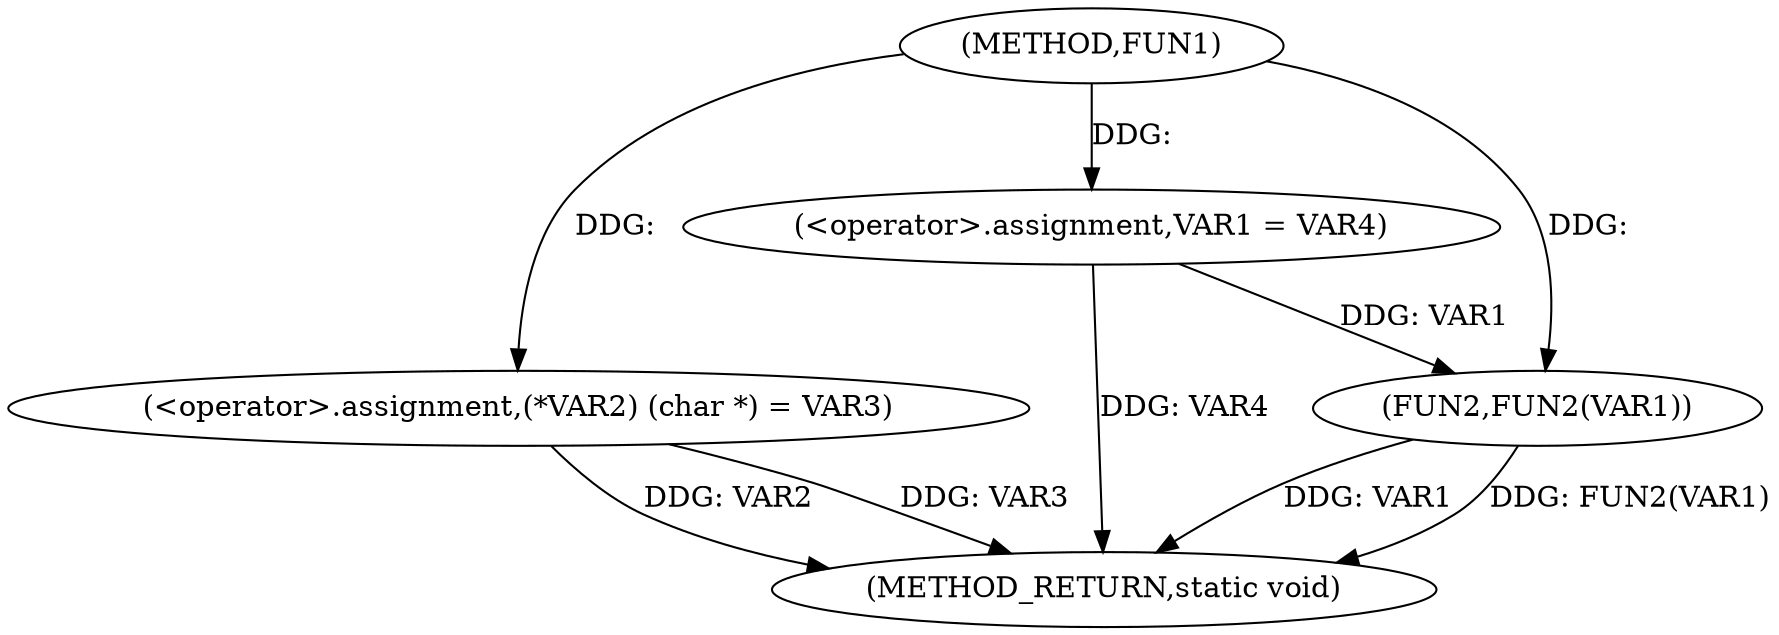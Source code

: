 digraph FUN1 {  
"1000100" [label = "(METHOD,FUN1)" ]
"1000113" [label = "(METHOD_RETURN,static void)" ]
"1000104" [label = "(<operator>.assignment,(*VAR2) (char *) = VAR3)" ]
"1000108" [label = "(<operator>.assignment,VAR1 = VAR4)" ]
"1000111" [label = "(FUN2,FUN2(VAR1))" ]
  "1000104" -> "1000113"  [ label = "DDG: VAR2"] 
  "1000111" -> "1000113"  [ label = "DDG: VAR1"] 
  "1000108" -> "1000113"  [ label = "DDG: VAR4"] 
  "1000111" -> "1000113"  [ label = "DDG: FUN2(VAR1)"] 
  "1000104" -> "1000113"  [ label = "DDG: VAR3"] 
  "1000100" -> "1000104"  [ label = "DDG: "] 
  "1000100" -> "1000108"  [ label = "DDG: "] 
  "1000108" -> "1000111"  [ label = "DDG: VAR1"] 
  "1000100" -> "1000111"  [ label = "DDG: "] 
}
